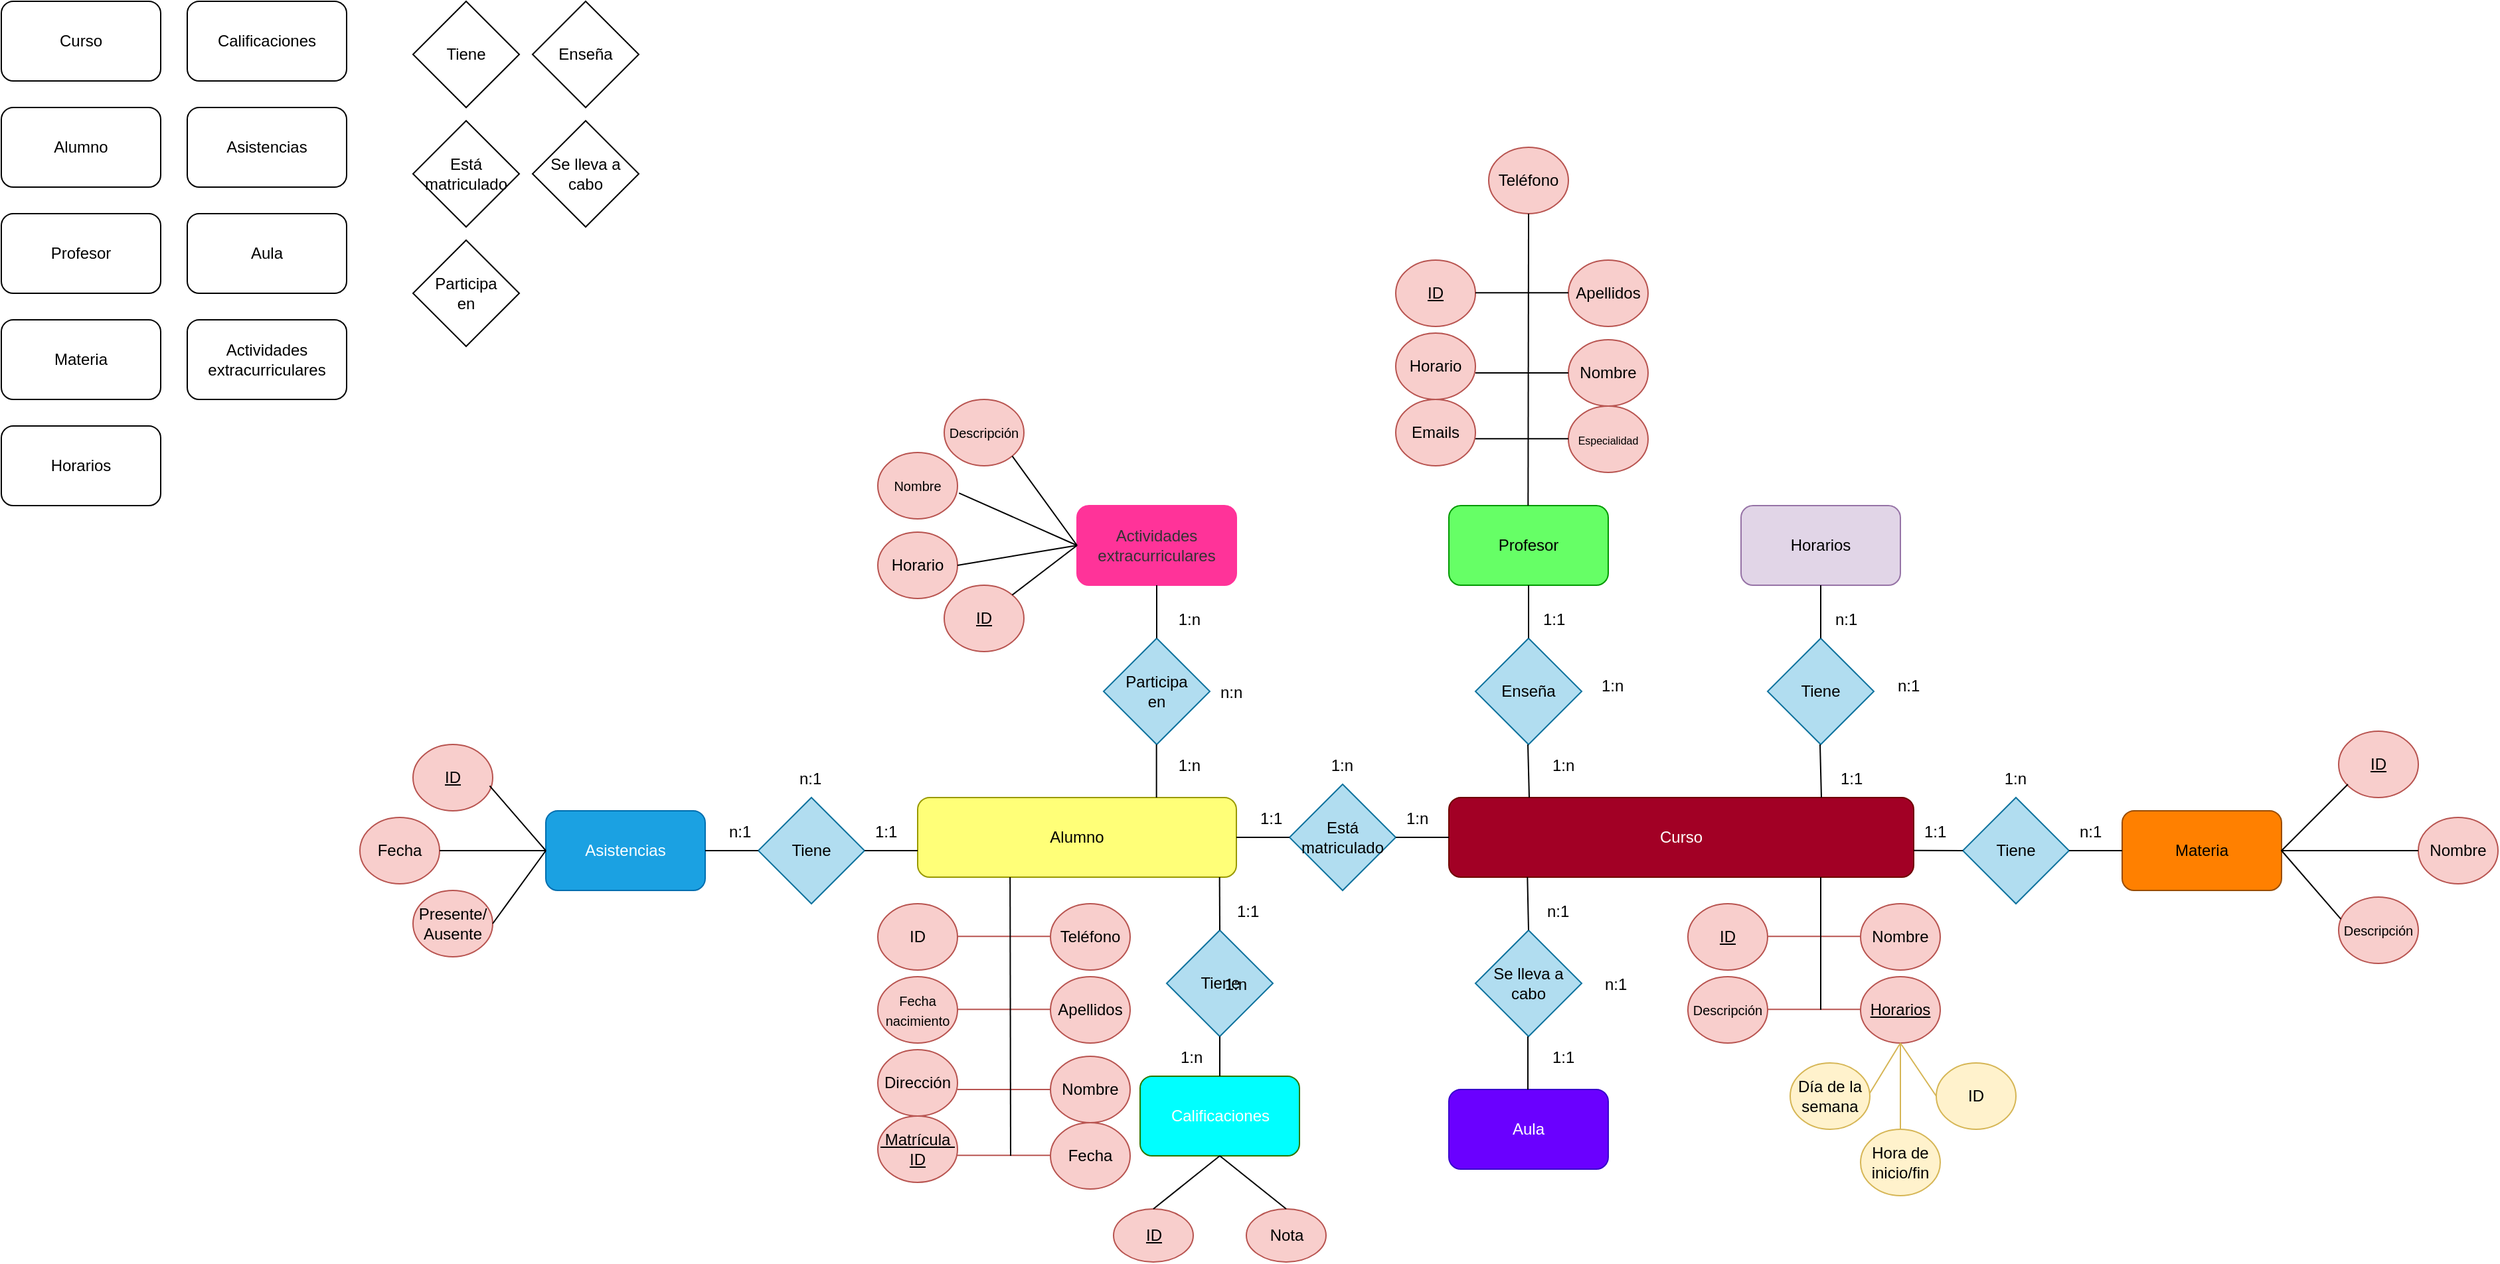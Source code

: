 <mxfile version="22.0.2" type="github">
  <diagram name="Página-1" id="_kHth-g6oyU-RWGS6nZT">
    <mxGraphModel dx="1592" dy="1590" grid="1" gridSize="10" guides="1" tooltips="1" connect="1" arrows="1" fold="1" page="1" pageScale="1" pageWidth="827" pageHeight="1169" math="0" shadow="0">
      <root>
        <mxCell id="0" />
        <mxCell id="1" parent="0" />
        <mxCell id="Kqf8Ho2SJKoaRGqRsECI-1" value="Curso" style="rounded=1;whiteSpace=wrap;html=1;" parent="1" vertex="1">
          <mxGeometry x="-770" y="-1120" width="120" height="60" as="geometry" />
        </mxCell>
        <mxCell id="Kqf8Ho2SJKoaRGqRsECI-2" value="Alumno" style="rounded=1;whiteSpace=wrap;html=1;" parent="1" vertex="1">
          <mxGeometry x="-770" y="-1040" width="120" height="60" as="geometry" />
        </mxCell>
        <mxCell id="Kqf8Ho2SJKoaRGqRsECI-3" value="Profesor" style="rounded=1;whiteSpace=wrap;html=1;" parent="1" vertex="1">
          <mxGeometry x="-770" y="-960" width="120" height="60" as="geometry" />
        </mxCell>
        <mxCell id="Kqf8Ho2SJKoaRGqRsECI-4" value="Materia" style="rounded=1;whiteSpace=wrap;html=1;" parent="1" vertex="1">
          <mxGeometry x="-770" y="-880" width="120" height="60" as="geometry" />
        </mxCell>
        <mxCell id="Kqf8Ho2SJKoaRGqRsECI-5" value="Aula" style="rounded=1;whiteSpace=wrap;html=1;" parent="1" vertex="1">
          <mxGeometry x="-630" y="-960" width="120" height="60" as="geometry" />
        </mxCell>
        <mxCell id="Kqf8Ho2SJKoaRGqRsECI-6" value="Actividades extracurriculares" style="rounded=1;whiteSpace=wrap;html=1;" parent="1" vertex="1">
          <mxGeometry x="-630" y="-880" width="120" height="60" as="geometry" />
        </mxCell>
        <mxCell id="Kqf8Ho2SJKoaRGqRsECI-8" value="Calificaciones" style="rounded=1;whiteSpace=wrap;html=1;" parent="1" vertex="1">
          <mxGeometry x="-630" y="-1120" width="120" height="60" as="geometry" />
        </mxCell>
        <mxCell id="Kqf8Ho2SJKoaRGqRsECI-9" value="Asistencias" style="rounded=1;whiteSpace=wrap;html=1;" parent="1" vertex="1">
          <mxGeometry x="-630" y="-1040" width="120" height="60" as="geometry" />
        </mxCell>
        <mxCell id="Kqf8Ho2SJKoaRGqRsECI-10" value="Tiene" style="rhombus;whiteSpace=wrap;html=1;" parent="1" vertex="1">
          <mxGeometry x="-460" y="-1120" width="80" height="80" as="geometry" />
        </mxCell>
        <mxCell id="Kqf8Ho2SJKoaRGqRsECI-11" value="Está&lt;br&gt;matriculado" style="rhombus;whiteSpace=wrap;html=1;" parent="1" vertex="1">
          <mxGeometry x="-460" y="-1030" width="80" height="80" as="geometry" />
        </mxCell>
        <mxCell id="Kqf8Ho2SJKoaRGqRsECI-12" value="Se lleva a cabo" style="rhombus;whiteSpace=wrap;html=1;" parent="1" vertex="1">
          <mxGeometry x="-370" y="-1030" width="80" height="80" as="geometry" />
        </mxCell>
        <mxCell id="Kqf8Ho2SJKoaRGqRsECI-13" value="Enseña" style="rhombus;whiteSpace=wrap;html=1;" parent="1" vertex="1">
          <mxGeometry x="-370" y="-1120" width="80" height="80" as="geometry" />
        </mxCell>
        <mxCell id="Kqf8Ho2SJKoaRGqRsECI-14" value="Curso" style="rounded=1;whiteSpace=wrap;html=1;fillColor=#a20025;strokeColor=#6F0000;fontColor=#ffffff;" parent="1" vertex="1">
          <mxGeometry x="320" y="-520" width="350" height="60" as="geometry" />
        </mxCell>
        <mxCell id="Kqf8Ho2SJKoaRGqRsECI-15" value="Profesor" style="rounded=1;whiteSpace=wrap;html=1;fillColor=#66FF66;strokeColor=#009900;" parent="1" vertex="1">
          <mxGeometry x="320" y="-740" width="120" height="60" as="geometry" />
        </mxCell>
        <mxCell id="Kqf8Ho2SJKoaRGqRsECI-16" value="Enseña" style="rhombus;whiteSpace=wrap;html=1;fillColor=#b1ddf0;strokeColor=#10739e;" parent="1" vertex="1">
          <mxGeometry x="340" y="-640" width="80" height="80" as="geometry" />
        </mxCell>
        <mxCell id="Kqf8Ho2SJKoaRGqRsECI-17" value="" style="endArrow=none;html=1;rounded=0;" parent="1" source="Kqf8Ho2SJKoaRGqRsECI-16" edge="1">
          <mxGeometry width="50" height="50" relative="1" as="geometry">
            <mxPoint x="330" y="-630" as="sourcePoint" />
            <mxPoint x="380" y="-680" as="targetPoint" />
          </mxGeometry>
        </mxCell>
        <mxCell id="Kqf8Ho2SJKoaRGqRsECI-19" value="&lt;font color=&quot;#000000&quot;&gt;Alumno&lt;/font&gt;" style="rounded=1;whiteSpace=wrap;html=1;fillColor=#FFFF78;strokeColor=#999900;fontColor=#ffffff;" parent="1" vertex="1">
          <mxGeometry x="-80" y="-520" width="240" height="60" as="geometry" />
        </mxCell>
        <mxCell id="Kqf8Ho2SJKoaRGqRsECI-20" value="Está&lt;br&gt;matriculado" style="rhombus;whiteSpace=wrap;html=1;fillColor=#b1ddf0;strokeColor=#10739e;" parent="1" vertex="1">
          <mxGeometry x="200" y="-530" width="80" height="80" as="geometry" />
        </mxCell>
        <mxCell id="Kqf8Ho2SJKoaRGqRsECI-21" value="" style="endArrow=none;html=1;rounded=0;" parent="1" source="Kqf8Ho2SJKoaRGqRsECI-19" target="Kqf8Ho2SJKoaRGqRsECI-20" edge="1">
          <mxGeometry width="50" height="50" relative="1" as="geometry">
            <mxPoint x="165" y="-490" as="sourcePoint" />
            <mxPoint x="215" y="-540" as="targetPoint" />
          </mxGeometry>
        </mxCell>
        <mxCell id="Kqf8Ho2SJKoaRGqRsECI-22" value="" style="endArrow=none;html=1;rounded=0;" parent="1" edge="1">
          <mxGeometry width="50" height="50" relative="1" as="geometry">
            <mxPoint x="280" y="-490" as="sourcePoint" />
            <mxPoint x="320" y="-490" as="targetPoint" />
          </mxGeometry>
        </mxCell>
        <mxCell id="Kqf8Ho2SJKoaRGqRsECI-23" value="Tiene" style="rhombus;whiteSpace=wrap;html=1;fillColor=#b1ddf0;strokeColor=#10739e;" parent="1" vertex="1">
          <mxGeometry x="707" y="-520" width="80" height="80" as="geometry" />
        </mxCell>
        <mxCell id="Kqf8Ho2SJKoaRGqRsECI-24" value="Materia" style="rounded=1;whiteSpace=wrap;html=1;fillColor=#FF8000;strokeColor=#994C00;" parent="1" vertex="1">
          <mxGeometry x="827" y="-510" width="120" height="60" as="geometry" />
        </mxCell>
        <mxCell id="Kqf8Ho2SJKoaRGqRsECI-25" value="" style="endArrow=none;html=1;rounded=0;exitX=0.449;exitY=0.996;exitDx=0;exitDy=0;exitPerimeter=0;" parent="1" target="Kqf8Ho2SJKoaRGqRsECI-23" edge="1" source="Kqf8Ho2SJKoaRGqRsECI-54">
          <mxGeometry width="50" height="50" relative="1" as="geometry">
            <mxPoint x="667" y="-480" as="sourcePoint" />
            <mxPoint x="717" y="-530" as="targetPoint" />
          </mxGeometry>
        </mxCell>
        <mxCell id="Kqf8Ho2SJKoaRGqRsECI-26" value="" style="endArrow=none;html=1;rounded=0;entryX=0;entryY=0.5;entryDx=0;entryDy=0;" parent="1" target="Kqf8Ho2SJKoaRGqRsECI-24" edge="1">
          <mxGeometry width="50" height="50" relative="1" as="geometry">
            <mxPoint x="787" y="-480" as="sourcePoint" />
            <mxPoint x="837" y="-530" as="targetPoint" />
          </mxGeometry>
        </mxCell>
        <mxCell id="Kqf8Ho2SJKoaRGqRsECI-27" value="Se lleva a cabo" style="rhombus;whiteSpace=wrap;html=1;fillColor=#b1ddf0;strokeColor=#10739e;" parent="1" vertex="1">
          <mxGeometry x="340" y="-420" width="80" height="80" as="geometry" />
        </mxCell>
        <mxCell id="Kqf8Ho2SJKoaRGqRsECI-28" value="Aula" style="rounded=1;whiteSpace=wrap;html=1;fillColor=#6a00ff;strokeColor=#3700CC;fontColor=#ffffff;" parent="1" vertex="1">
          <mxGeometry x="320" y="-300" width="120" height="60" as="geometry" />
        </mxCell>
        <mxCell id="Kqf8Ho2SJKoaRGqRsECI-29" value="" style="endArrow=none;html=1;rounded=0;entryX=0.169;entryY=0.998;entryDx=0;entryDy=0;entryPerimeter=0;" parent="1" target="Kqf8Ho2SJKoaRGqRsECI-14" edge="1">
          <mxGeometry width="50" height="50" relative="1" as="geometry">
            <mxPoint x="380" y="-420" as="sourcePoint" />
            <mxPoint x="430" y="-470" as="targetPoint" />
          </mxGeometry>
        </mxCell>
        <mxCell id="Kqf8Ho2SJKoaRGqRsECI-30" value="" style="endArrow=none;html=1;rounded=0;entryX=0.5;entryY=1;entryDx=0;entryDy=0;" parent="1" edge="1">
          <mxGeometry width="50" height="50" relative="1" as="geometry">
            <mxPoint x="379.5" y="-300" as="sourcePoint" />
            <mxPoint x="379.5" y="-340" as="targetPoint" />
          </mxGeometry>
        </mxCell>
        <mxCell id="Kqf8Ho2SJKoaRGqRsECI-31" value="&amp;nbsp;Participa&amp;nbsp;&lt;br&gt;en" style="rhombus;whiteSpace=wrap;html=1;" parent="1" vertex="1">
          <mxGeometry x="-460" y="-940" width="80" height="80" as="geometry" />
        </mxCell>
        <mxCell id="Kqf8Ho2SJKoaRGqRsECI-32" value="&amp;nbsp;Participa&amp;nbsp;&lt;br&gt;en" style="rhombus;whiteSpace=wrap;html=1;fillColor=#b1ddf0;strokeColor=#10739e;" parent="1" vertex="1">
          <mxGeometry x="60" y="-640" width="80" height="80" as="geometry" />
        </mxCell>
        <mxCell id="Kqf8Ho2SJKoaRGqRsECI-33" value="Tiene" style="rhombus;whiteSpace=wrap;html=1;fillColor=#b1ddf0;strokeColor=#10739e;" parent="1" vertex="1">
          <mxGeometry x="107.5" y="-420" width="80" height="80" as="geometry" />
        </mxCell>
        <mxCell id="Kqf8Ho2SJKoaRGqRsECI-34" value="Tiene" style="rhombus;whiteSpace=wrap;html=1;fillColor=#b1ddf0;strokeColor=#10739e;" parent="1" vertex="1">
          <mxGeometry x="-200" y="-520" width="80" height="80" as="geometry" />
        </mxCell>
        <mxCell id="Kqf8Ho2SJKoaRGqRsECI-35" value="Actividades extracurriculares" style="rounded=1;whiteSpace=wrap;html=1;fillColor=#FF3399;fontColor=#333333;strokeColor=#FF3399;" parent="1" vertex="1">
          <mxGeometry x="40" y="-740" width="120" height="60" as="geometry" />
        </mxCell>
        <mxCell id="Kqf8Ho2SJKoaRGqRsECI-36" value="Asistencias" style="rounded=1;whiteSpace=wrap;html=1;fillColor=#1ba1e2;strokeColor=#006EAF;fontColor=#ffffff;" parent="1" vertex="1">
          <mxGeometry x="-360" y="-510" width="120" height="60" as="geometry" />
        </mxCell>
        <mxCell id="Kqf8Ho2SJKoaRGqRsECI-37" value="Calificaciones" style="rounded=1;whiteSpace=wrap;html=1;fillColor=#00FFFF;strokeColor=#2D7600;fontColor=#ffffff;" parent="1" vertex="1">
          <mxGeometry x="87.5" y="-310" width="120" height="60" as="geometry" />
        </mxCell>
        <mxCell id="Kqf8Ho2SJKoaRGqRsECI-39" value="" style="endArrow=none;html=1;rounded=0;exitX=0.5;exitY=0;exitDx=0;exitDy=0;" parent="1" source="Kqf8Ho2SJKoaRGqRsECI-37" edge="1">
          <mxGeometry width="50" height="50" relative="1" as="geometry">
            <mxPoint x="97.5" y="-290" as="sourcePoint" />
            <mxPoint x="147.5" y="-340" as="targetPoint" />
          </mxGeometry>
        </mxCell>
        <mxCell id="Kqf8Ho2SJKoaRGqRsECI-40" value="" style="endArrow=none;html=1;rounded=0;exitX=0.5;exitY=0;exitDx=0;exitDy=0;" parent="1" source="Kqf8Ho2SJKoaRGqRsECI-33" edge="1">
          <mxGeometry width="50" height="50" relative="1" as="geometry">
            <mxPoint x="147.33" y="-430" as="sourcePoint" />
            <mxPoint x="147.33" y="-460" as="targetPoint" />
          </mxGeometry>
        </mxCell>
        <mxCell id="Kqf8Ho2SJKoaRGqRsECI-41" value="" style="endArrow=none;html=1;rounded=0;" parent="1" source="Kqf8Ho2SJKoaRGqRsECI-32" edge="1">
          <mxGeometry width="50" height="50" relative="1" as="geometry">
            <mxPoint x="50" y="-630" as="sourcePoint" />
            <mxPoint x="100" y="-680" as="targetPoint" />
          </mxGeometry>
        </mxCell>
        <mxCell id="Kqf8Ho2SJKoaRGqRsECI-42" value="" style="endArrow=none;html=1;rounded=0;" parent="1" edge="1">
          <mxGeometry width="50" height="50" relative="1" as="geometry">
            <mxPoint x="99.83" y="-520" as="sourcePoint" />
            <mxPoint x="99.83" y="-560" as="targetPoint" />
          </mxGeometry>
        </mxCell>
        <mxCell id="Kqf8Ho2SJKoaRGqRsECI-43" value="" style="endArrow=none;html=1;rounded=0;" parent="1" target="Kqf8Ho2SJKoaRGqRsECI-34" edge="1">
          <mxGeometry width="50" height="50" relative="1" as="geometry">
            <mxPoint x="-240" y="-480" as="sourcePoint" />
            <mxPoint x="-190" y="-530" as="targetPoint" />
          </mxGeometry>
        </mxCell>
        <mxCell id="Kqf8Ho2SJKoaRGqRsECI-44" value="" style="endArrow=none;html=1;rounded=0;" parent="1" edge="1">
          <mxGeometry width="50" height="50" relative="1" as="geometry">
            <mxPoint x="-120" y="-480" as="sourcePoint" />
            <mxPoint x="-80" y="-480" as="targetPoint" />
          </mxGeometry>
        </mxCell>
        <mxCell id="Kqf8Ho2SJKoaRGqRsECI-45" value="" style="shape=table;startSize=0;container=1;collapsible=1;childLayout=tableLayout;fixedRows=1;rowLines=0;fontStyle=0;align=center;resizeLast=1;strokeColor=none;fillColor=none;collapsible=0;whiteSpace=wrap;html=1;" parent="1" vertex="1">
          <mxGeometry x="140" y="-520" width="180" height="30" as="geometry" />
        </mxCell>
        <mxCell id="Kqf8Ho2SJKoaRGqRsECI-46" value="" style="shape=tableRow;horizontal=0;startSize=0;swimlaneHead=0;swimlaneBody=0;fillColor=none;collapsible=0;dropTarget=0;points=[[0,0.5],[1,0.5]];portConstraint=eastwest;top=0;left=0;right=0;bottom=0;" parent="Kqf8Ho2SJKoaRGqRsECI-45" vertex="1">
          <mxGeometry width="180" height="30" as="geometry" />
        </mxCell>
        <mxCell id="Kqf8Ho2SJKoaRGqRsECI-47" value="" style="shape=partialRectangle;connectable=0;fillColor=none;top=0;left=0;bottom=0;right=0;editable=1;overflow=hidden;" parent="Kqf8Ho2SJKoaRGqRsECI-46" vertex="1">
          <mxGeometry width="30" height="30" as="geometry">
            <mxRectangle width="30" height="30" as="alternateBounds" />
          </mxGeometry>
        </mxCell>
        <mxCell id="Kqf8Ho2SJKoaRGqRsECI-48" value="1:1" style="shape=partialRectangle;connectable=0;fillColor=none;top=0;left=0;bottom=0;right=0;align=left;spacingLeft=6;overflow=hidden;" parent="Kqf8Ho2SJKoaRGqRsECI-46" vertex="1">
          <mxGeometry x="30" width="150" height="30" as="geometry">
            <mxRectangle width="150" height="30" as="alternateBounds" />
          </mxGeometry>
        </mxCell>
        <mxCell id="Kqf8Ho2SJKoaRGqRsECI-49" value="" style="shape=tableRow;horizontal=0;startSize=0;swimlaneHead=0;swimlaneBody=0;fillColor=none;collapsible=0;dropTarget=0;points=[[0,0.5],[1,0.5]];portConstraint=eastwest;top=0;left=0;right=0;bottom=0;" parent="1" vertex="1">
          <mxGeometry x="150" y="-510" width="180" height="30" as="geometry" />
        </mxCell>
        <mxCell id="Kqf8Ho2SJKoaRGqRsECI-50" value="" style="shape=partialRectangle;connectable=0;fillColor=none;top=0;left=0;bottom=0;right=0;editable=1;overflow=hidden;" parent="Kqf8Ho2SJKoaRGqRsECI-49" vertex="1">
          <mxGeometry width="30" height="30" as="geometry">
            <mxRectangle width="30" height="30" as="alternateBounds" />
          </mxGeometry>
        </mxCell>
        <mxCell id="Kqf8Ho2SJKoaRGqRsECI-51" value="1:n" style="shape=partialRectangle;connectable=0;fillColor=none;top=0;left=0;bottom=0;right=0;align=left;spacingLeft=6;overflow=hidden;" parent="Kqf8Ho2SJKoaRGqRsECI-49" vertex="1">
          <mxGeometry x="130" y="-10" width="150" height="30" as="geometry">
            <mxRectangle width="150" height="30" as="alternateBounds" />
          </mxGeometry>
        </mxCell>
        <mxCell id="Kqf8Ho2SJKoaRGqRsECI-52" value=" 1:n" style="shape=partialRectangle;connectable=0;fillColor=none;top=0;left=0;bottom=0;right=0;align=left;spacingLeft=6;overflow=hidden;" parent="1" vertex="1">
          <mxGeometry x="220" y="-560" width="150" height="30" as="geometry">
            <mxRectangle width="150" height="30" as="alternateBounds" />
          </mxGeometry>
        </mxCell>
        <mxCell id="Kqf8Ho2SJKoaRGqRsECI-53" value="" style="shape=table;startSize=0;container=1;collapsible=1;childLayout=tableLayout;fixedRows=1;rowLines=0;fontStyle=0;align=center;resizeLast=1;strokeColor=none;fillColor=none;collapsible=0;whiteSpace=wrap;html=1;" parent="1" vertex="1">
          <mxGeometry x="640" y="-510" width="67" height="30" as="geometry" />
        </mxCell>
        <mxCell id="Kqf8Ho2SJKoaRGqRsECI-54" value="" style="shape=tableRow;horizontal=0;startSize=0;swimlaneHead=0;swimlaneBody=0;fillColor=none;collapsible=0;dropTarget=0;points=[[0,0.5],[1,0.5]];portConstraint=eastwest;top=0;left=0;right=0;bottom=0;" parent="Kqf8Ho2SJKoaRGqRsECI-53" vertex="1">
          <mxGeometry width="67" height="30" as="geometry" />
        </mxCell>
        <mxCell id="Kqf8Ho2SJKoaRGqRsECI-55" value="" style="shape=partialRectangle;connectable=0;fillColor=none;top=0;left=0;bottom=0;right=0;editable=1;overflow=hidden;" parent="Kqf8Ho2SJKoaRGqRsECI-54" vertex="1">
          <mxGeometry width="30" height="30" as="geometry">
            <mxRectangle width="30" height="30" as="alternateBounds" />
          </mxGeometry>
        </mxCell>
        <mxCell id="Kqf8Ho2SJKoaRGqRsECI-56" value="1:1" style="shape=partialRectangle;connectable=0;fillColor=none;top=0;left=0;bottom=0;right=0;align=left;spacingLeft=6;overflow=hidden;" parent="Kqf8Ho2SJKoaRGqRsECI-54" vertex="1">
          <mxGeometry x="30" width="37" height="30" as="geometry">
            <mxRectangle width="37" height="30" as="alternateBounds" />
          </mxGeometry>
        </mxCell>
        <mxCell id="Kqf8Ho2SJKoaRGqRsECI-57" value=" 1:n" style="shape=partialRectangle;connectable=0;fillColor=none;top=0;left=0;bottom=0;right=0;align=left;spacingLeft=6;overflow=hidden;" parent="1" vertex="1">
          <mxGeometry x="727" y="-550" width="150" height="30" as="geometry">
            <mxRectangle width="150" height="30" as="alternateBounds" />
          </mxGeometry>
        </mxCell>
        <mxCell id="Kqf8Ho2SJKoaRGqRsECI-58" value="" style="shape=table;startSize=0;container=1;collapsible=1;childLayout=tableLayout;fixedRows=1;rowLines=0;fontStyle=0;align=center;resizeLast=1;strokeColor=none;fillColor=none;collapsible=0;whiteSpace=wrap;html=1;" parent="1" vertex="1">
          <mxGeometry x="757" y="-510" width="57" height="30" as="geometry" />
        </mxCell>
        <mxCell id="Kqf8Ho2SJKoaRGqRsECI-59" value="" style="shape=tableRow;horizontal=0;startSize=0;swimlaneHead=0;swimlaneBody=0;fillColor=none;collapsible=0;dropTarget=0;points=[[0,0.5],[1,0.5]];portConstraint=eastwest;top=0;left=0;right=0;bottom=0;" parent="Kqf8Ho2SJKoaRGqRsECI-58" vertex="1">
          <mxGeometry width="57" height="30" as="geometry" />
        </mxCell>
        <mxCell id="Kqf8Ho2SJKoaRGqRsECI-60" value="" style="shape=partialRectangle;connectable=0;fillColor=none;top=0;left=0;bottom=0;right=0;editable=1;overflow=hidden;" parent="Kqf8Ho2SJKoaRGqRsECI-59" vertex="1">
          <mxGeometry width="30" height="30" as="geometry">
            <mxRectangle width="30" height="30" as="alternateBounds" />
          </mxGeometry>
        </mxCell>
        <mxCell id="Kqf8Ho2SJKoaRGqRsECI-61" value="n:1" style="shape=partialRectangle;connectable=0;fillColor=none;top=0;left=0;bottom=0;right=0;align=left;spacingLeft=6;overflow=hidden;" parent="Kqf8Ho2SJKoaRGqRsECI-59" vertex="1">
          <mxGeometry x="30" width="27" height="30" as="geometry">
            <mxRectangle width="27" height="30" as="alternateBounds" />
          </mxGeometry>
        </mxCell>
        <mxCell id="Kqf8Ho2SJKoaRGqRsECI-69" value="" style="shape=table;startSize=0;container=1;collapsible=1;childLayout=tableLayout;fixedRows=1;rowLines=0;fontStyle=0;align=center;resizeLast=1;strokeColor=none;fillColor=none;collapsible=0;whiteSpace=wrap;html=1;" parent="1" vertex="1">
          <mxGeometry x="356" y="-450" width="57" height="30" as="geometry" />
        </mxCell>
        <mxCell id="Kqf8Ho2SJKoaRGqRsECI-70" value="" style="shape=tableRow;horizontal=0;startSize=0;swimlaneHead=0;swimlaneBody=0;fillColor=none;collapsible=0;dropTarget=0;points=[[0,0.5],[1,0.5]];portConstraint=eastwest;top=0;left=0;right=0;bottom=0;" parent="Kqf8Ho2SJKoaRGqRsECI-69" vertex="1">
          <mxGeometry width="57" height="30" as="geometry" />
        </mxCell>
        <mxCell id="Kqf8Ho2SJKoaRGqRsECI-71" value="" style="shape=partialRectangle;connectable=0;fillColor=none;top=0;left=0;bottom=0;right=0;editable=1;overflow=hidden;" parent="Kqf8Ho2SJKoaRGqRsECI-70" vertex="1">
          <mxGeometry width="30" height="30" as="geometry">
            <mxRectangle width="30" height="30" as="alternateBounds" />
          </mxGeometry>
        </mxCell>
        <mxCell id="Kqf8Ho2SJKoaRGqRsECI-72" value="n:1" style="shape=partialRectangle;connectable=0;fillColor=none;top=0;left=0;bottom=0;right=0;align=left;spacingLeft=6;overflow=hidden;" parent="Kqf8Ho2SJKoaRGqRsECI-70" vertex="1">
          <mxGeometry x="30" width="27" height="30" as="geometry">
            <mxRectangle width="27" height="30" as="alternateBounds" />
          </mxGeometry>
        </mxCell>
        <mxCell id="Kqf8Ho2SJKoaRGqRsECI-73" value="" style="shape=table;startSize=0;container=1;collapsible=1;childLayout=tableLayout;fixedRows=1;rowLines=0;fontStyle=0;align=center;resizeLast=1;strokeColor=none;fillColor=none;collapsible=0;whiteSpace=wrap;html=1;" parent="1" vertex="1">
          <mxGeometry x="360" y="-340" width="67" height="30" as="geometry" />
        </mxCell>
        <mxCell id="Kqf8Ho2SJKoaRGqRsECI-74" value="" style="shape=tableRow;horizontal=0;startSize=0;swimlaneHead=0;swimlaneBody=0;fillColor=none;collapsible=0;dropTarget=0;points=[[0,0.5],[1,0.5]];portConstraint=eastwest;top=0;left=0;right=0;bottom=0;" parent="Kqf8Ho2SJKoaRGqRsECI-73" vertex="1">
          <mxGeometry width="67" height="30" as="geometry" />
        </mxCell>
        <mxCell id="Kqf8Ho2SJKoaRGqRsECI-75" value="" style="shape=partialRectangle;connectable=0;fillColor=none;top=0;left=0;bottom=0;right=0;editable=1;overflow=hidden;" parent="Kqf8Ho2SJKoaRGqRsECI-74" vertex="1">
          <mxGeometry width="30" height="30" as="geometry">
            <mxRectangle width="30" height="30" as="alternateBounds" />
          </mxGeometry>
        </mxCell>
        <mxCell id="Kqf8Ho2SJKoaRGqRsECI-76" value="1:1" style="shape=partialRectangle;connectable=0;fillColor=none;top=0;left=0;bottom=0;right=0;align=left;spacingLeft=6;overflow=hidden;" parent="Kqf8Ho2SJKoaRGqRsECI-74" vertex="1">
          <mxGeometry x="30" width="37" height="30" as="geometry">
            <mxRectangle width="37" height="30" as="alternateBounds" />
          </mxGeometry>
        </mxCell>
        <mxCell id="Kqf8Ho2SJKoaRGqRsECI-77" value="" style="shape=table;startSize=0;container=1;collapsible=1;childLayout=tableLayout;fixedRows=1;rowLines=0;fontStyle=0;align=center;resizeLast=1;strokeColor=none;fillColor=none;collapsible=0;whiteSpace=wrap;html=1;" parent="1" vertex="1">
          <mxGeometry x="399.5" y="-395" width="57" height="30" as="geometry" />
        </mxCell>
        <mxCell id="Kqf8Ho2SJKoaRGqRsECI-78" value="" style="shape=tableRow;horizontal=0;startSize=0;swimlaneHead=0;swimlaneBody=0;fillColor=none;collapsible=0;dropTarget=0;points=[[0,0.5],[1,0.5]];portConstraint=eastwest;top=0;left=0;right=0;bottom=0;" parent="Kqf8Ho2SJKoaRGqRsECI-77" vertex="1">
          <mxGeometry width="57" height="30" as="geometry" />
        </mxCell>
        <mxCell id="Kqf8Ho2SJKoaRGqRsECI-79" value="" style="shape=partialRectangle;connectable=0;fillColor=none;top=0;left=0;bottom=0;right=0;editable=1;overflow=hidden;" parent="Kqf8Ho2SJKoaRGqRsECI-78" vertex="1">
          <mxGeometry width="30" height="30" as="geometry">
            <mxRectangle width="30" height="30" as="alternateBounds" />
          </mxGeometry>
        </mxCell>
        <mxCell id="Kqf8Ho2SJKoaRGqRsECI-80" value="n:1" style="shape=partialRectangle;connectable=0;fillColor=none;top=0;left=0;bottom=0;right=0;align=left;spacingLeft=6;overflow=hidden;" parent="Kqf8Ho2SJKoaRGqRsECI-78" vertex="1">
          <mxGeometry x="30" width="27" height="30" as="geometry">
            <mxRectangle width="27" height="30" as="alternateBounds" />
          </mxGeometry>
        </mxCell>
        <mxCell id="Kqf8Ho2SJKoaRGqRsECI-81" value="" style="shape=table;startSize=0;container=1;collapsible=1;childLayout=tableLayout;fixedRows=1;rowLines=0;fontStyle=0;align=center;resizeLast=1;strokeColor=none;fillColor=none;collapsible=0;whiteSpace=wrap;html=1;" parent="1" vertex="1">
          <mxGeometry x="353" y="-670" width="67" height="30" as="geometry" />
        </mxCell>
        <mxCell id="Kqf8Ho2SJKoaRGqRsECI-82" value="" style="shape=tableRow;horizontal=0;startSize=0;swimlaneHead=0;swimlaneBody=0;fillColor=none;collapsible=0;dropTarget=0;points=[[0,0.5],[1,0.5]];portConstraint=eastwest;top=0;left=0;right=0;bottom=0;" parent="Kqf8Ho2SJKoaRGqRsECI-81" vertex="1">
          <mxGeometry width="67" height="30" as="geometry" />
        </mxCell>
        <mxCell id="Kqf8Ho2SJKoaRGqRsECI-83" value="" style="shape=partialRectangle;connectable=0;fillColor=none;top=0;left=0;bottom=0;right=0;editable=1;overflow=hidden;" parent="Kqf8Ho2SJKoaRGqRsECI-82" vertex="1">
          <mxGeometry width="30" height="30" as="geometry">
            <mxRectangle width="30" height="30" as="alternateBounds" />
          </mxGeometry>
        </mxCell>
        <mxCell id="Kqf8Ho2SJKoaRGqRsECI-84" value="1:1" style="shape=partialRectangle;connectable=0;fillColor=none;top=0;left=0;bottom=0;right=0;align=left;spacingLeft=6;overflow=hidden;" parent="Kqf8Ho2SJKoaRGqRsECI-82" vertex="1">
          <mxGeometry x="30" width="37" height="30" as="geometry">
            <mxRectangle width="37" height="30" as="alternateBounds" />
          </mxGeometry>
        </mxCell>
        <mxCell id="Kqf8Ho2SJKoaRGqRsECI-85" value="1:n" style="shape=partialRectangle;connectable=0;fillColor=none;top=0;left=0;bottom=0;right=0;align=left;spacingLeft=6;overflow=hidden;" parent="1" vertex="1">
          <mxGeometry x="390" y="-560" width="150" height="30" as="geometry">
            <mxRectangle width="150" height="30" as="alternateBounds" />
          </mxGeometry>
        </mxCell>
        <mxCell id="Kqf8Ho2SJKoaRGqRsECI-86" value="1:n" style="shape=partialRectangle;connectable=0;fillColor=none;top=0;left=0;bottom=0;right=0;align=left;spacingLeft=6;overflow=hidden;" parent="1" vertex="1">
          <mxGeometry x="427" y="-620" width="150" height="30" as="geometry">
            <mxRectangle width="150" height="30" as="alternateBounds" />
          </mxGeometry>
        </mxCell>
        <mxCell id="Kqf8Ho2SJKoaRGqRsECI-87" value="1:n" style="shape=partialRectangle;connectable=0;fillColor=none;top=0;left=0;bottom=0;right=0;align=left;spacingLeft=6;overflow=hidden;" parent="1" vertex="1">
          <mxGeometry x="110" y="-340" width="150" height="30" as="geometry">
            <mxRectangle width="150" height="30" as="alternateBounds" />
          </mxGeometry>
        </mxCell>
        <mxCell id="Kqf8Ho2SJKoaRGqRsECI-88" value="" style="shape=table;startSize=0;container=1;collapsible=1;childLayout=tableLayout;fixedRows=1;rowLines=0;fontStyle=0;align=center;resizeLast=1;strokeColor=none;fillColor=none;collapsible=0;whiteSpace=wrap;html=1;" parent="1" vertex="1">
          <mxGeometry x="122.5" y="-450" width="180" height="30" as="geometry" />
        </mxCell>
        <mxCell id="Kqf8Ho2SJKoaRGqRsECI-89" value="" style="shape=tableRow;horizontal=0;startSize=0;swimlaneHead=0;swimlaneBody=0;fillColor=none;collapsible=0;dropTarget=0;points=[[0,0.5],[1,0.5]];portConstraint=eastwest;top=0;left=0;right=0;bottom=0;" parent="Kqf8Ho2SJKoaRGqRsECI-88" vertex="1">
          <mxGeometry width="180" height="30" as="geometry" />
        </mxCell>
        <mxCell id="Kqf8Ho2SJKoaRGqRsECI-90" value="" style="shape=partialRectangle;connectable=0;fillColor=none;top=0;left=0;bottom=0;right=0;editable=1;overflow=hidden;" parent="Kqf8Ho2SJKoaRGqRsECI-89" vertex="1">
          <mxGeometry width="30" height="30" as="geometry">
            <mxRectangle width="30" height="30" as="alternateBounds" />
          </mxGeometry>
        </mxCell>
        <mxCell id="Kqf8Ho2SJKoaRGqRsECI-91" value="1:1" style="shape=partialRectangle;connectable=0;fillColor=none;top=0;left=0;bottom=0;right=0;align=left;spacingLeft=6;overflow=hidden;" parent="Kqf8Ho2SJKoaRGqRsECI-89" vertex="1">
          <mxGeometry x="30" width="150" height="30" as="geometry">
            <mxRectangle width="150" height="30" as="alternateBounds" />
          </mxGeometry>
        </mxCell>
        <mxCell id="Kqf8Ho2SJKoaRGqRsECI-92" value=" 1:n" style="shape=partialRectangle;connectable=0;fillColor=none;top=0;left=0;bottom=0;right=0;align=left;spacingLeft=6;overflow=hidden;" parent="1" vertex="1">
          <mxGeometry x="140" y="-395" width="150" height="30" as="geometry">
            <mxRectangle width="150" height="30" as="alternateBounds" />
          </mxGeometry>
        </mxCell>
        <mxCell id="Kqf8Ho2SJKoaRGqRsECI-93" value="&lt;u&gt;ID&lt;/u&gt;" style="ellipse;whiteSpace=wrap;html=1;fillColor=#f8cecc;strokeColor=#b85450;" parent="1" vertex="1">
          <mxGeometry x="67.5" y="-210" width="60" height="40" as="geometry" />
        </mxCell>
        <mxCell id="Kqf8Ho2SJKoaRGqRsECI-94" value="Nota" style="ellipse;whiteSpace=wrap;html=1;fillColor=#f8cecc;strokeColor=#b85450;" parent="1" vertex="1">
          <mxGeometry x="167.5" y="-210" width="60" height="40" as="geometry" />
        </mxCell>
        <mxCell id="Kqf8Ho2SJKoaRGqRsECI-95" value="" style="endArrow=none;html=1;rounded=0;entryX=0.5;entryY=1;entryDx=0;entryDy=0;" parent="1" target="Kqf8Ho2SJKoaRGqRsECI-37" edge="1">
          <mxGeometry width="50" height="50" relative="1" as="geometry">
            <mxPoint x="97.5" y="-210" as="sourcePoint" />
            <mxPoint x="147.5" y="-260" as="targetPoint" />
          </mxGeometry>
        </mxCell>
        <mxCell id="Kqf8Ho2SJKoaRGqRsECI-96" value="" style="endArrow=none;html=1;rounded=0;entryX=0.5;entryY=1;entryDx=0;entryDy=0;" parent="1" target="Kqf8Ho2SJKoaRGqRsECI-37" edge="1">
          <mxGeometry width="50" height="50" relative="1" as="geometry">
            <mxPoint x="197.5" y="-210" as="sourcePoint" />
            <mxPoint x="247.5" y="-260" as="targetPoint" />
          </mxGeometry>
        </mxCell>
        <mxCell id="Kqf8Ho2SJKoaRGqRsECI-97" value="&lt;u&gt;ID&lt;/u&gt;" style="ellipse;whiteSpace=wrap;html=1;fillColor=#f8cecc;strokeColor=#b85450;" parent="1" vertex="1">
          <mxGeometry x="-460" y="-560" width="60" height="50" as="geometry" />
        </mxCell>
        <mxCell id="Kqf8Ho2SJKoaRGqRsECI-98" value="Fecha" style="ellipse;whiteSpace=wrap;html=1;fillColor=#f8cecc;strokeColor=#b85450;" parent="1" vertex="1">
          <mxGeometry x="-500" y="-505" width="60" height="50" as="geometry" />
        </mxCell>
        <mxCell id="Kqf8Ho2SJKoaRGqRsECI-99" value="Presente/&lt;br&gt;Ausente" style="ellipse;whiteSpace=wrap;html=1;fillColor=#f8cecc;strokeColor=#b85450;" parent="1" vertex="1">
          <mxGeometry x="-460" y="-450" width="60" height="50" as="geometry" />
        </mxCell>
        <mxCell id="Kqf8Ho2SJKoaRGqRsECI-100" value="" style="endArrow=none;html=1;rounded=0;exitX=1;exitY=0.5;exitDx=0;exitDy=0;" parent="1" source="Kqf8Ho2SJKoaRGqRsECI-99" edge="1">
          <mxGeometry width="50" height="50" relative="1" as="geometry">
            <mxPoint x="-410" y="-430" as="sourcePoint" />
            <mxPoint x="-360" y="-480" as="targetPoint" />
          </mxGeometry>
        </mxCell>
        <mxCell id="Kqf8Ho2SJKoaRGqRsECI-101" value="" style="endArrow=none;html=1;rounded=0;exitX=1;exitY=0.5;exitDx=0;exitDy=0;" parent="1" source="Kqf8Ho2SJKoaRGqRsECI-98" edge="1">
          <mxGeometry width="50" height="50" relative="1" as="geometry">
            <mxPoint x="-410" y="-430" as="sourcePoint" />
            <mxPoint x="-360" y="-480" as="targetPoint" />
          </mxGeometry>
        </mxCell>
        <mxCell id="Kqf8Ho2SJKoaRGqRsECI-102" value="" style="endArrow=none;html=1;rounded=0;exitX=0.962;exitY=0.623;exitDx=0;exitDy=0;exitPerimeter=0;" parent="1" source="Kqf8Ho2SJKoaRGqRsECI-97" edge="1">
          <mxGeometry width="50" height="50" relative="1" as="geometry">
            <mxPoint x="-410" y="-430" as="sourcePoint" />
            <mxPoint x="-360" y="-480" as="targetPoint" />
          </mxGeometry>
        </mxCell>
        <mxCell id="Kqf8Ho2SJKoaRGqRsECI-103" value="" style="shape=table;startSize=0;container=1;collapsible=1;childLayout=tableLayout;fixedRows=1;rowLines=0;fontStyle=0;align=center;resizeLast=1;strokeColor=none;fillColor=none;collapsible=0;whiteSpace=wrap;html=1;" parent="1" vertex="1">
          <mxGeometry x="-150" y="-510" width="180" height="30" as="geometry" />
        </mxCell>
        <mxCell id="Kqf8Ho2SJKoaRGqRsECI-104" value="" style="shape=tableRow;horizontal=0;startSize=0;swimlaneHead=0;swimlaneBody=0;fillColor=none;collapsible=0;dropTarget=0;points=[[0,0.5],[1,0.5]];portConstraint=eastwest;top=0;left=0;right=0;bottom=0;" parent="Kqf8Ho2SJKoaRGqRsECI-103" vertex="1">
          <mxGeometry width="180" height="30" as="geometry" />
        </mxCell>
        <mxCell id="Kqf8Ho2SJKoaRGqRsECI-105" value="" style="shape=partialRectangle;connectable=0;fillColor=none;top=0;left=0;bottom=0;right=0;editable=1;overflow=hidden;" parent="Kqf8Ho2SJKoaRGqRsECI-104" vertex="1">
          <mxGeometry width="30" height="30" as="geometry">
            <mxRectangle width="30" height="30" as="alternateBounds" />
          </mxGeometry>
        </mxCell>
        <mxCell id="Kqf8Ho2SJKoaRGqRsECI-106" value="1:1" style="shape=partialRectangle;connectable=0;fillColor=none;top=0;left=0;bottom=0;right=0;align=left;spacingLeft=6;overflow=hidden;" parent="Kqf8Ho2SJKoaRGqRsECI-104" vertex="1">
          <mxGeometry x="30" width="150" height="30" as="geometry">
            <mxRectangle width="150" height="30" as="alternateBounds" />
          </mxGeometry>
        </mxCell>
        <mxCell id="Kqf8Ho2SJKoaRGqRsECI-107" value="" style="shape=table;startSize=0;container=1;collapsible=1;childLayout=tableLayout;fixedRows=1;rowLines=0;fontStyle=0;align=center;resizeLast=1;strokeColor=none;fillColor=none;collapsible=0;whiteSpace=wrap;html=1;" parent="1" vertex="1">
          <mxGeometry x="-260" y="-510" width="57" height="30" as="geometry" />
        </mxCell>
        <mxCell id="Kqf8Ho2SJKoaRGqRsECI-108" value="" style="shape=tableRow;horizontal=0;startSize=0;swimlaneHead=0;swimlaneBody=0;fillColor=none;collapsible=0;dropTarget=0;points=[[0,0.5],[1,0.5]];portConstraint=eastwest;top=0;left=0;right=0;bottom=0;" parent="Kqf8Ho2SJKoaRGqRsECI-107" vertex="1">
          <mxGeometry width="57" height="30" as="geometry" />
        </mxCell>
        <mxCell id="Kqf8Ho2SJKoaRGqRsECI-109" value="" style="shape=partialRectangle;connectable=0;fillColor=none;top=0;left=0;bottom=0;right=0;editable=1;overflow=hidden;" parent="Kqf8Ho2SJKoaRGqRsECI-108" vertex="1">
          <mxGeometry width="30" height="30" as="geometry">
            <mxRectangle width="30" height="30" as="alternateBounds" />
          </mxGeometry>
        </mxCell>
        <mxCell id="Kqf8Ho2SJKoaRGqRsECI-110" value="n:1" style="shape=partialRectangle;connectable=0;fillColor=none;top=0;left=0;bottom=0;right=0;align=left;spacingLeft=6;overflow=hidden;" parent="Kqf8Ho2SJKoaRGqRsECI-108" vertex="1">
          <mxGeometry x="30" width="27" height="30" as="geometry">
            <mxRectangle width="27" height="30" as="alternateBounds" />
          </mxGeometry>
        </mxCell>
        <mxCell id="Kqf8Ho2SJKoaRGqRsECI-111" value="" style="shape=table;startSize=0;container=1;collapsible=1;childLayout=tableLayout;fixedRows=1;rowLines=0;fontStyle=0;align=center;resizeLast=1;strokeColor=none;fillColor=none;collapsible=0;whiteSpace=wrap;html=1;" parent="1" vertex="1">
          <mxGeometry x="-207" y="-550" width="57" height="30" as="geometry" />
        </mxCell>
        <mxCell id="Kqf8Ho2SJKoaRGqRsECI-112" value="" style="shape=tableRow;horizontal=0;startSize=0;swimlaneHead=0;swimlaneBody=0;fillColor=none;collapsible=0;dropTarget=0;points=[[0,0.5],[1,0.5]];portConstraint=eastwest;top=0;left=0;right=0;bottom=0;" parent="Kqf8Ho2SJKoaRGqRsECI-111" vertex="1">
          <mxGeometry width="57" height="30" as="geometry" />
        </mxCell>
        <mxCell id="Kqf8Ho2SJKoaRGqRsECI-113" value="" style="shape=partialRectangle;connectable=0;fillColor=none;top=0;left=0;bottom=0;right=0;editable=1;overflow=hidden;" parent="Kqf8Ho2SJKoaRGqRsECI-112" vertex="1">
          <mxGeometry width="30" height="30" as="geometry">
            <mxRectangle width="30" height="30" as="alternateBounds" />
          </mxGeometry>
        </mxCell>
        <mxCell id="Kqf8Ho2SJKoaRGqRsECI-114" value="n:1" style="shape=partialRectangle;connectable=0;fillColor=none;top=0;left=0;bottom=0;right=0;align=left;spacingLeft=6;overflow=hidden;" parent="Kqf8Ho2SJKoaRGqRsECI-112" vertex="1">
          <mxGeometry x="30" width="27" height="30" as="geometry">
            <mxRectangle width="27" height="30" as="alternateBounds" />
          </mxGeometry>
        </mxCell>
        <mxCell id="Kqf8Ho2SJKoaRGqRsECI-115" value=" 1:n" style="shape=partialRectangle;connectable=0;fillColor=none;top=0;left=0;bottom=0;right=0;align=left;spacingLeft=6;overflow=hidden;" parent="1" vertex="1">
          <mxGeometry x="105" y="-560" width="150" height="30" as="geometry">
            <mxRectangle width="150" height="30" as="alternateBounds" />
          </mxGeometry>
        </mxCell>
        <mxCell id="Kqf8Ho2SJKoaRGqRsECI-116" value=" 1:n" style="shape=partialRectangle;connectable=0;fillColor=none;top=0;left=0;bottom=0;right=0;align=left;spacingLeft=6;overflow=hidden;" parent="1" vertex="1">
          <mxGeometry x="105" y="-670" width="150" height="30" as="geometry">
            <mxRectangle width="150" height="30" as="alternateBounds" />
          </mxGeometry>
        </mxCell>
        <mxCell id="Kqf8Ho2SJKoaRGqRsECI-117" value="n:n" style="shape=partialRectangle;connectable=0;fillColor=none;top=0;left=0;bottom=0;right=0;align=left;spacingLeft=6;overflow=hidden;" parent="1" vertex="1">
          <mxGeometry x="140" y="-615" width="150" height="30" as="geometry">
            <mxRectangle width="150" height="30" as="alternateBounds" />
          </mxGeometry>
        </mxCell>
        <mxCell id="Kqf8Ho2SJKoaRGqRsECI-118" value="&lt;u&gt;ID&lt;/u&gt;" style="ellipse;whiteSpace=wrap;html=1;fillColor=#f8cecc;strokeColor=#b85450;" parent="1" vertex="1">
          <mxGeometry x="-60" y="-680" width="60" height="50" as="geometry" />
        </mxCell>
        <mxCell id="Kqf8Ho2SJKoaRGqRsECI-119" value="Horario" style="ellipse;whiteSpace=wrap;html=1;fillColor=#f8cecc;strokeColor=#b85450;" parent="1" vertex="1">
          <mxGeometry x="-110" y="-720" width="60" height="50" as="geometry" />
        </mxCell>
        <mxCell id="Kqf8Ho2SJKoaRGqRsECI-120" value="&lt;font style=&quot;font-size: 10px;&quot;&gt;Descripción&lt;/font&gt;" style="ellipse;whiteSpace=wrap;html=1;fillColor=#f8cecc;strokeColor=#b85450;" parent="1" vertex="1">
          <mxGeometry x="-60" y="-820" width="60" height="50" as="geometry" />
        </mxCell>
        <mxCell id="Kqf8Ho2SJKoaRGqRsECI-121" value="&lt;font style=&quot;font-size: 10px;&quot;&gt;Nombre&lt;/font&gt;" style="ellipse;whiteSpace=wrap;html=1;fillColor=#f8cecc;strokeColor=#b85450;" parent="1" vertex="1">
          <mxGeometry x="-110" y="-780" width="60" height="50" as="geometry" />
        </mxCell>
        <mxCell id="Kqf8Ho2SJKoaRGqRsECI-122" value="" style="endArrow=none;html=1;rounded=0;exitX=1;exitY=0;exitDx=0;exitDy=0;" parent="1" source="Kqf8Ho2SJKoaRGqRsECI-118" edge="1">
          <mxGeometry width="50" height="50" relative="1" as="geometry">
            <mxPoint x="-10" y="-660" as="sourcePoint" />
            <mxPoint x="40" y="-710" as="targetPoint" />
          </mxGeometry>
        </mxCell>
        <mxCell id="Kqf8Ho2SJKoaRGqRsECI-123" value="" style="endArrow=none;html=1;rounded=0;exitX=1;exitY=1;exitDx=0;exitDy=0;" parent="1" source="Kqf8Ho2SJKoaRGqRsECI-120" edge="1">
          <mxGeometry width="50" height="50" relative="1" as="geometry">
            <mxPoint x="-10" y="-660" as="sourcePoint" />
            <mxPoint x="40" y="-710" as="targetPoint" />
          </mxGeometry>
        </mxCell>
        <mxCell id="Kqf8Ho2SJKoaRGqRsECI-124" value="" style="endArrow=none;html=1;rounded=0;exitX=1.019;exitY=0.611;exitDx=0;exitDy=0;exitPerimeter=0;" parent="1" source="Kqf8Ho2SJKoaRGqRsECI-121" edge="1">
          <mxGeometry width="50" height="50" relative="1" as="geometry">
            <mxPoint x="-10" y="-660" as="sourcePoint" />
            <mxPoint x="40" y="-710" as="targetPoint" />
          </mxGeometry>
        </mxCell>
        <mxCell id="Kqf8Ho2SJKoaRGqRsECI-125" value="" style="endArrow=none;html=1;rounded=0;exitX=1;exitY=0.5;exitDx=0;exitDy=0;" parent="1" source="Kqf8Ho2SJKoaRGqRsECI-119" edge="1">
          <mxGeometry width="50" height="50" relative="1" as="geometry">
            <mxPoint x="-10" y="-660" as="sourcePoint" />
            <mxPoint x="40" y="-710" as="targetPoint" />
          </mxGeometry>
        </mxCell>
        <mxCell id="k-ZpjhKrBafCv1D9ekmb-1" value="ID" style="ellipse;whiteSpace=wrap;html=1;fillColor=#f8cecc;strokeColor=#b85450;" vertex="1" parent="1">
          <mxGeometry x="-110" y="-440" width="60" height="50" as="geometry" />
        </mxCell>
        <mxCell id="k-ZpjhKrBafCv1D9ekmb-2" value="Nombre" style="ellipse;whiteSpace=wrap;html=1;fillColor=#f8cecc;strokeColor=#b85450;" vertex="1" parent="1">
          <mxGeometry x="20" y="-325" width="60" height="50" as="geometry" />
        </mxCell>
        <mxCell id="k-ZpjhKrBafCv1D9ekmb-3" value="Apellidos" style="ellipse;whiteSpace=wrap;html=1;fillColor=#f8cecc;strokeColor=#b85450;" vertex="1" parent="1">
          <mxGeometry x="20" y="-385" width="60" height="50" as="geometry" />
        </mxCell>
        <mxCell id="k-ZpjhKrBafCv1D9ekmb-4" value="&lt;font style=&quot;font-size: 10px;&quot;&gt;Fecha&lt;br&gt;nacimiento&lt;/font&gt;" style="ellipse;whiteSpace=wrap;html=1;fillColor=#f8cecc;strokeColor=#b85450;" vertex="1" parent="1">
          <mxGeometry x="-110" y="-385" width="60" height="50" as="geometry" />
        </mxCell>
        <mxCell id="k-ZpjhKrBafCv1D9ekmb-5" value="Dirección" style="ellipse;whiteSpace=wrap;html=1;fillColor=#f8cecc;strokeColor=#b85450;" vertex="1" parent="1">
          <mxGeometry x="-110" y="-330" width="60" height="50" as="geometry" />
        </mxCell>
        <mxCell id="k-ZpjhKrBafCv1D9ekmb-6" value="Teléfono" style="ellipse;whiteSpace=wrap;html=1;fillColor=#f8cecc;strokeColor=#b85450;" vertex="1" parent="1">
          <mxGeometry x="20" y="-440" width="60" height="50" as="geometry" />
        </mxCell>
        <mxCell id="k-ZpjhKrBafCv1D9ekmb-26" value="&lt;u&gt;&amp;nbsp;Matrícula&amp;nbsp;&lt;br&gt;ID&lt;/u&gt;" style="ellipse;whiteSpace=wrap;html=1;fillColor=#f8cecc;strokeColor=#b85450;" vertex="1" parent="1">
          <mxGeometry x="-110" y="-280" width="60" height="50" as="geometry" />
        </mxCell>
        <mxCell id="k-ZpjhKrBafCv1D9ekmb-27" value="Fecha" style="ellipse;whiteSpace=wrap;html=1;fillColor=#f8cecc;strokeColor=#b85450;" vertex="1" parent="1">
          <mxGeometry x="20" y="-275" width="60" height="50" as="geometry" />
        </mxCell>
        <mxCell id="k-ZpjhKrBafCv1D9ekmb-28" value="" style="endArrow=none;html=1;rounded=0;entryX=0;entryY=0.5;entryDx=0;entryDy=0;fillColor=#f8cecc;strokeColor=#b85450;" edge="1" parent="1">
          <mxGeometry width="50" height="50" relative="1" as="geometry">
            <mxPoint x="-50" y="-250.34" as="sourcePoint" />
            <mxPoint x="20.0" y="-250.34" as="targetPoint" />
          </mxGeometry>
        </mxCell>
        <mxCell id="k-ZpjhKrBafCv1D9ekmb-29" value="" style="endArrow=none;html=1;rounded=0;entryX=0;entryY=0.5;entryDx=0;entryDy=0;fillColor=#f8cecc;strokeColor=#b85450;" edge="1" parent="1">
          <mxGeometry width="50" height="50" relative="1" as="geometry">
            <mxPoint x="-50" y="-300" as="sourcePoint" />
            <mxPoint x="20" y="-300" as="targetPoint" />
          </mxGeometry>
        </mxCell>
        <mxCell id="k-ZpjhKrBafCv1D9ekmb-30" value="" style="endArrow=none;html=1;rounded=0;entryX=0;entryY=0.5;entryDx=0;entryDy=0;fillColor=#f8cecc;strokeColor=#b85450;" edge="1" parent="1">
          <mxGeometry width="50" height="50" relative="1" as="geometry">
            <mxPoint x="-50" y="-360.34" as="sourcePoint" />
            <mxPoint x="20" y="-360.34" as="targetPoint" />
          </mxGeometry>
        </mxCell>
        <mxCell id="k-ZpjhKrBafCv1D9ekmb-31" value="" style="endArrow=none;html=1;rounded=0;entryX=0;entryY=0.5;entryDx=0;entryDy=0;fillColor=#f8cecc;strokeColor=#b85450;" edge="1" parent="1">
          <mxGeometry width="50" height="50" relative="1" as="geometry">
            <mxPoint x="-50" y="-415.34" as="sourcePoint" />
            <mxPoint x="20" y="-415.34" as="targetPoint" />
          </mxGeometry>
        </mxCell>
        <mxCell id="k-ZpjhKrBafCv1D9ekmb-32" value="" style="endArrow=none;html=1;rounded=0;entryX=0.29;entryY=1;entryDx=0;entryDy=0;entryPerimeter=0;" edge="1" parent="1" target="Kqf8Ho2SJKoaRGqRsECI-19">
          <mxGeometry width="50" height="50" relative="1" as="geometry">
            <mxPoint x="-10" y="-250" as="sourcePoint" />
            <mxPoint x="-10" y="-420" as="targetPoint" />
          </mxGeometry>
        </mxCell>
        <mxCell id="k-ZpjhKrBafCv1D9ekmb-37" value="" style="endArrow=none;html=1;rounded=0;entryX=0.169;entryY=0.998;entryDx=0;entryDy=0;entryPerimeter=0;" edge="1" parent="1">
          <mxGeometry width="50" height="50" relative="1" as="geometry">
            <mxPoint x="380.5" y="-520" as="sourcePoint" />
            <mxPoint x="379.5" y="-560" as="targetPoint" />
          </mxGeometry>
        </mxCell>
        <mxCell id="k-ZpjhKrBafCv1D9ekmb-38" value="&lt;u&gt;ID&lt;/u&gt;" style="ellipse;whiteSpace=wrap;html=1;fillColor=#f8cecc;strokeColor=#b85450;" vertex="1" parent="1">
          <mxGeometry x="500" y="-440" width="60" height="50" as="geometry" />
        </mxCell>
        <mxCell id="k-ZpjhKrBafCv1D9ekmb-39" value="ID" style="ellipse;whiteSpace=wrap;html=1;fillColor=#fff2cc;strokeColor=#d6b656;" vertex="1" parent="1">
          <mxGeometry x="687" y="-320" width="60" height="50" as="geometry" />
        </mxCell>
        <mxCell id="k-ZpjhKrBafCv1D9ekmb-40" value="&lt;u&gt;Horarios&lt;/u&gt;" style="ellipse;whiteSpace=wrap;html=1;fillColor=#f8cecc;strokeColor=#b85450;" vertex="1" parent="1">
          <mxGeometry x="630" y="-385" width="60" height="50" as="geometry" />
        </mxCell>
        <mxCell id="k-ZpjhKrBafCv1D9ekmb-41" value="&lt;span style=&quot;font-size: 10px;&quot;&gt;Descripción&lt;/span&gt;" style="ellipse;whiteSpace=wrap;html=1;fillColor=#f8cecc;strokeColor=#b85450;" vertex="1" parent="1">
          <mxGeometry x="500" y="-385" width="60" height="50" as="geometry" />
        </mxCell>
        <mxCell id="k-ZpjhKrBafCv1D9ekmb-42" value="Día de la&lt;br&gt;semana" style="ellipse;whiteSpace=wrap;html=1;fillColor=#fff2cc;strokeColor=#d6b656;" vertex="1" parent="1">
          <mxGeometry x="577" y="-320" width="60" height="50" as="geometry" />
        </mxCell>
        <mxCell id="k-ZpjhKrBafCv1D9ekmb-43" value="Nombre" style="ellipse;whiteSpace=wrap;html=1;fillColor=#f8cecc;strokeColor=#b85450;" vertex="1" parent="1">
          <mxGeometry x="630" y="-440" width="60" height="50" as="geometry" />
        </mxCell>
        <mxCell id="k-ZpjhKrBafCv1D9ekmb-44" value="Hora de inicio/fin" style="ellipse;whiteSpace=wrap;html=1;fillColor=#fff2cc;strokeColor=#d6b656;" vertex="1" parent="1">
          <mxGeometry x="630" y="-270" width="60" height="50" as="geometry" />
        </mxCell>
        <mxCell id="k-ZpjhKrBafCv1D9ekmb-48" value="" style="endArrow=none;html=1;rounded=0;entryX=0;entryY=0.5;entryDx=0;entryDy=0;fillColor=#f8cecc;strokeColor=#b85450;" edge="1" parent="1">
          <mxGeometry width="50" height="50" relative="1" as="geometry">
            <mxPoint x="560" y="-360.34" as="sourcePoint" />
            <mxPoint x="630" y="-360.34" as="targetPoint" />
          </mxGeometry>
        </mxCell>
        <mxCell id="k-ZpjhKrBafCv1D9ekmb-49" value="" style="endArrow=none;html=1;rounded=0;entryX=0;entryY=0.5;entryDx=0;entryDy=0;fillColor=#f8cecc;strokeColor=#b85450;" edge="1" parent="1">
          <mxGeometry width="50" height="50" relative="1" as="geometry">
            <mxPoint x="560" y="-415.34" as="sourcePoint" />
            <mxPoint x="630" y="-415.34" as="targetPoint" />
          </mxGeometry>
        </mxCell>
        <mxCell id="k-ZpjhKrBafCv1D9ekmb-50" value="" style="endArrow=none;html=1;rounded=0;entryX=0.29;entryY=1;entryDx=0;entryDy=0;entryPerimeter=0;" edge="1" parent="1">
          <mxGeometry width="50" height="50" relative="1" as="geometry">
            <mxPoint x="600" y="-360" as="sourcePoint" />
            <mxPoint x="600" y="-460" as="targetPoint" />
          </mxGeometry>
        </mxCell>
        <mxCell id="k-ZpjhKrBafCv1D9ekmb-51" value="" style="endArrow=none;html=1;rounded=0;entryX=0.5;entryY=1;entryDx=0;entryDy=0;exitX=0.999;exitY=0.454;exitDx=0;exitDy=0;exitPerimeter=0;fillColor=#fff2cc;strokeColor=#d6b656;" edge="1" parent="1" source="k-ZpjhKrBafCv1D9ekmb-42" target="k-ZpjhKrBafCv1D9ekmb-40">
          <mxGeometry width="50" height="50" relative="1" as="geometry">
            <mxPoint x="610" y="-280" as="sourcePoint" />
            <mxPoint x="660" y="-330" as="targetPoint" />
          </mxGeometry>
        </mxCell>
        <mxCell id="k-ZpjhKrBafCv1D9ekmb-52" value="" style="endArrow=none;html=1;rounded=0;entryX=0.5;entryY=1;entryDx=0;entryDy=0;exitX=0.5;exitY=0;exitDx=0;exitDy=0;fillColor=#fff2cc;strokeColor=#d6b656;" edge="1" parent="1" source="k-ZpjhKrBafCv1D9ekmb-44" target="k-ZpjhKrBafCv1D9ekmb-40">
          <mxGeometry width="50" height="50" relative="1" as="geometry">
            <mxPoint x="640" y="-270" as="sourcePoint" />
            <mxPoint x="690" y="-320" as="targetPoint" />
          </mxGeometry>
        </mxCell>
        <mxCell id="k-ZpjhKrBafCv1D9ekmb-53" value="" style="endArrow=none;html=1;rounded=0;exitX=0.5;exitY=1;exitDx=0;exitDy=0;entryX=0;entryY=0.5;entryDx=0;entryDy=0;fillColor=#fff2cc;strokeColor=#d6b656;" edge="1" parent="1" source="k-ZpjhKrBafCv1D9ekmb-40" target="k-ZpjhKrBafCv1D9ekmb-39">
          <mxGeometry width="50" height="50" relative="1" as="geometry">
            <mxPoint x="690" y="-320" as="sourcePoint" />
            <mxPoint x="740" y="-370" as="targetPoint" />
          </mxGeometry>
        </mxCell>
        <mxCell id="k-ZpjhKrBafCv1D9ekmb-54" value="&lt;u&gt;ID&lt;/u&gt;" style="ellipse;whiteSpace=wrap;html=1;fillColor=#f8cecc;strokeColor=#b85450;" vertex="1" parent="1">
          <mxGeometry x="280" y="-925" width="60" height="50" as="geometry" />
        </mxCell>
        <mxCell id="k-ZpjhKrBafCv1D9ekmb-55" value="Nombre" style="ellipse;whiteSpace=wrap;html=1;fillColor=#f8cecc;strokeColor=#b85450;" vertex="1" parent="1">
          <mxGeometry x="410" y="-865" width="60" height="50" as="geometry" />
        </mxCell>
        <mxCell id="k-ZpjhKrBafCv1D9ekmb-56" value="Apellidos" style="ellipse;whiteSpace=wrap;html=1;fillColor=#f8cecc;strokeColor=#b85450;" vertex="1" parent="1">
          <mxGeometry x="410" y="-925" width="60" height="50" as="geometry" />
        </mxCell>
        <mxCell id="k-ZpjhKrBafCv1D9ekmb-58" value="Horario" style="ellipse;whiteSpace=wrap;html=1;fillColor=#f8cecc;strokeColor=#b85450;" vertex="1" parent="1">
          <mxGeometry x="280" y="-870" width="60" height="50" as="geometry" />
        </mxCell>
        <mxCell id="k-ZpjhKrBafCv1D9ekmb-59" value="Teléfono" style="ellipse;whiteSpace=wrap;html=1;fillColor=#f8cecc;strokeColor=#b85450;" vertex="1" parent="1">
          <mxGeometry x="350" y="-1010" width="60" height="50" as="geometry" />
        </mxCell>
        <mxCell id="k-ZpjhKrBafCv1D9ekmb-60" value="Emails" style="ellipse;whiteSpace=wrap;html=1;fillColor=#f8cecc;strokeColor=#b85450;" vertex="1" parent="1">
          <mxGeometry x="280" y="-820" width="60" height="50" as="geometry" />
        </mxCell>
        <mxCell id="k-ZpjhKrBafCv1D9ekmb-61" value="&lt;font style=&quot;font-size: 8px;&quot;&gt;Especialidad&lt;/font&gt;" style="ellipse;whiteSpace=wrap;html=1;fillColor=#f8cecc;strokeColor=#b85450;" vertex="1" parent="1">
          <mxGeometry x="410" y="-815" width="60" height="50" as="geometry" />
        </mxCell>
        <mxCell id="k-ZpjhKrBafCv1D9ekmb-62" value="" style="endArrow=none;html=1;rounded=0;entryX=0;entryY=0.5;entryDx=0;entryDy=0;" edge="1" parent="1">
          <mxGeometry width="50" height="50" relative="1" as="geometry">
            <mxPoint x="340" y="-790.34" as="sourcePoint" />
            <mxPoint x="410.0" y="-790.34" as="targetPoint" />
          </mxGeometry>
        </mxCell>
        <mxCell id="k-ZpjhKrBafCv1D9ekmb-63" value="" style="endArrow=none;html=1;rounded=0;entryX=0;entryY=0.5;entryDx=0;entryDy=0;" edge="1" parent="1">
          <mxGeometry width="50" height="50" relative="1" as="geometry">
            <mxPoint x="340" y="-840" as="sourcePoint" />
            <mxPoint x="410" y="-840" as="targetPoint" />
          </mxGeometry>
        </mxCell>
        <mxCell id="k-ZpjhKrBafCv1D9ekmb-64" value="" style="endArrow=none;html=1;rounded=0;entryX=0;entryY=0.5;entryDx=0;entryDy=0;" edge="1" parent="1">
          <mxGeometry width="50" height="50" relative="1" as="geometry">
            <mxPoint x="340" y="-900.34" as="sourcePoint" />
            <mxPoint x="410" y="-900.34" as="targetPoint" />
          </mxGeometry>
        </mxCell>
        <mxCell id="k-ZpjhKrBafCv1D9ekmb-66" value="" style="endArrow=none;html=1;rounded=0;" edge="1" parent="1">
          <mxGeometry width="50" height="50" relative="1" as="geometry">
            <mxPoint x="379.66" y="-740" as="sourcePoint" />
            <mxPoint x="380" y="-950" as="targetPoint" />
          </mxGeometry>
        </mxCell>
        <mxCell id="k-ZpjhKrBafCv1D9ekmb-67" value="" style="endArrow=none;html=1;rounded=0;" edge="1" parent="1">
          <mxGeometry width="50" height="50" relative="1" as="geometry">
            <mxPoint x="380" y="-950" as="sourcePoint" />
            <mxPoint x="380" y="-960" as="targetPoint" />
          </mxGeometry>
        </mxCell>
        <mxCell id="k-ZpjhKrBafCv1D9ekmb-68" value="Horarios" style="rounded=1;whiteSpace=wrap;html=1;" vertex="1" parent="1">
          <mxGeometry x="-770" y="-800" width="120" height="60" as="geometry" />
        </mxCell>
        <mxCell id="k-ZpjhKrBafCv1D9ekmb-69" value="Horarios" style="rounded=1;whiteSpace=wrap;html=1;fillColor=#e1d5e7;strokeColor=#9673a6;" vertex="1" parent="1">
          <mxGeometry x="540" y="-740" width="120" height="60" as="geometry" />
        </mxCell>
        <mxCell id="k-ZpjhKrBafCv1D9ekmb-70" value="Tiene" style="rhombus;whiteSpace=wrap;html=1;fillColor=#b1ddf0;strokeColor=#10739e;" vertex="1" parent="1">
          <mxGeometry x="560" y="-640" width="80" height="80" as="geometry" />
        </mxCell>
        <mxCell id="k-ZpjhKrBafCv1D9ekmb-71" value="" style="endArrow=none;html=1;rounded=0;" edge="1" parent="1" source="k-ZpjhKrBafCv1D9ekmb-70">
          <mxGeometry width="50" height="50" relative="1" as="geometry">
            <mxPoint x="550" y="-630" as="sourcePoint" />
            <mxPoint x="600" y="-680" as="targetPoint" />
          </mxGeometry>
        </mxCell>
        <mxCell id="k-ZpjhKrBafCv1D9ekmb-72" value="" style="shape=table;startSize=0;container=1;collapsible=1;childLayout=tableLayout;fixedRows=1;rowLines=0;fontStyle=0;align=center;resizeLast=1;strokeColor=none;fillColor=none;collapsible=0;whiteSpace=wrap;html=1;" vertex="1" parent="1">
          <mxGeometry x="573" y="-670" width="67" height="30" as="geometry" />
        </mxCell>
        <mxCell id="k-ZpjhKrBafCv1D9ekmb-73" value="" style="shape=tableRow;horizontal=0;startSize=0;swimlaneHead=0;swimlaneBody=0;fillColor=none;collapsible=0;dropTarget=0;points=[[0,0.5],[1,0.5]];portConstraint=eastwest;top=0;left=0;right=0;bottom=0;" vertex="1" parent="k-ZpjhKrBafCv1D9ekmb-72">
          <mxGeometry width="67" height="30" as="geometry" />
        </mxCell>
        <mxCell id="k-ZpjhKrBafCv1D9ekmb-74" value="" style="shape=partialRectangle;connectable=0;fillColor=none;top=0;left=0;bottom=0;right=0;editable=1;overflow=hidden;" vertex="1" parent="k-ZpjhKrBafCv1D9ekmb-73">
          <mxGeometry width="30" height="30" as="geometry">
            <mxRectangle width="30" height="30" as="alternateBounds" />
          </mxGeometry>
        </mxCell>
        <mxCell id="k-ZpjhKrBafCv1D9ekmb-75" value="n:1" style="shape=partialRectangle;connectable=0;fillColor=none;top=0;left=0;bottom=0;right=0;align=left;spacingLeft=6;overflow=hidden;" vertex="1" parent="k-ZpjhKrBafCv1D9ekmb-73">
          <mxGeometry x="30" width="37" height="30" as="geometry">
            <mxRectangle width="37" height="30" as="alternateBounds" />
          </mxGeometry>
        </mxCell>
        <mxCell id="k-ZpjhKrBafCv1D9ekmb-76" value="" style="endArrow=none;html=1;rounded=0;entryX=0.169;entryY=0.998;entryDx=0;entryDy=0;entryPerimeter=0;" edge="1" parent="1">
          <mxGeometry width="50" height="50" relative="1" as="geometry">
            <mxPoint x="600.5" y="-520" as="sourcePoint" />
            <mxPoint x="599.5" y="-560" as="targetPoint" />
          </mxGeometry>
        </mxCell>
        <mxCell id="k-ZpjhKrBafCv1D9ekmb-77" value="" style="shape=table;startSize=0;container=1;collapsible=1;childLayout=tableLayout;fixedRows=1;rowLines=0;fontStyle=0;align=center;resizeLast=1;strokeColor=none;fillColor=none;collapsible=0;whiteSpace=wrap;html=1;" vertex="1" parent="1">
          <mxGeometry x="577" y="-550" width="67" height="30" as="geometry" />
        </mxCell>
        <mxCell id="k-ZpjhKrBafCv1D9ekmb-78" value="" style="shape=tableRow;horizontal=0;startSize=0;swimlaneHead=0;swimlaneBody=0;fillColor=none;collapsible=0;dropTarget=0;points=[[0,0.5],[1,0.5]];portConstraint=eastwest;top=0;left=0;right=0;bottom=0;" vertex="1" parent="k-ZpjhKrBafCv1D9ekmb-77">
          <mxGeometry width="67" height="30" as="geometry" />
        </mxCell>
        <mxCell id="k-ZpjhKrBafCv1D9ekmb-79" value="" style="shape=partialRectangle;connectable=0;fillColor=none;top=0;left=0;bottom=0;right=0;editable=1;overflow=hidden;" vertex="1" parent="k-ZpjhKrBafCv1D9ekmb-78">
          <mxGeometry width="30" height="30" as="geometry">
            <mxRectangle width="30" height="30" as="alternateBounds" />
          </mxGeometry>
        </mxCell>
        <mxCell id="k-ZpjhKrBafCv1D9ekmb-80" value="1:1" style="shape=partialRectangle;connectable=0;fillColor=none;top=0;left=0;bottom=0;right=0;align=left;spacingLeft=6;overflow=hidden;" vertex="1" parent="k-ZpjhKrBafCv1D9ekmb-78">
          <mxGeometry x="30" width="37" height="30" as="geometry">
            <mxRectangle width="37" height="30" as="alternateBounds" />
          </mxGeometry>
        </mxCell>
        <mxCell id="k-ZpjhKrBafCv1D9ekmb-81" value="" style="shape=table;startSize=0;container=1;collapsible=1;childLayout=tableLayout;fixedRows=1;rowLines=0;fontStyle=0;align=center;resizeLast=1;strokeColor=none;fillColor=none;collapsible=0;whiteSpace=wrap;html=1;" vertex="1" parent="1">
          <mxGeometry x="620" y="-620" width="67" height="30" as="geometry" />
        </mxCell>
        <mxCell id="k-ZpjhKrBafCv1D9ekmb-82" value="" style="shape=tableRow;horizontal=0;startSize=0;swimlaneHead=0;swimlaneBody=0;fillColor=none;collapsible=0;dropTarget=0;points=[[0,0.5],[1,0.5]];portConstraint=eastwest;top=0;left=0;right=0;bottom=0;" vertex="1" parent="k-ZpjhKrBafCv1D9ekmb-81">
          <mxGeometry width="67" height="30" as="geometry" />
        </mxCell>
        <mxCell id="k-ZpjhKrBafCv1D9ekmb-83" value="" style="shape=partialRectangle;connectable=0;fillColor=none;top=0;left=0;bottom=0;right=0;editable=1;overflow=hidden;" vertex="1" parent="k-ZpjhKrBafCv1D9ekmb-82">
          <mxGeometry width="30" height="30" as="geometry">
            <mxRectangle width="30" height="30" as="alternateBounds" />
          </mxGeometry>
        </mxCell>
        <mxCell id="k-ZpjhKrBafCv1D9ekmb-84" value="n:1" style="shape=partialRectangle;connectable=0;fillColor=none;top=0;left=0;bottom=0;right=0;align=left;spacingLeft=6;overflow=hidden;" vertex="1" parent="k-ZpjhKrBafCv1D9ekmb-82">
          <mxGeometry x="30" width="37" height="30" as="geometry">
            <mxRectangle width="37" height="30" as="alternateBounds" />
          </mxGeometry>
        </mxCell>
        <mxCell id="k-ZpjhKrBafCv1D9ekmb-85" value="&lt;u&gt;ID&lt;/u&gt;" style="ellipse;whiteSpace=wrap;html=1;fillColor=#f8cecc;strokeColor=#b85450;" vertex="1" parent="1">
          <mxGeometry x="990" y="-570" width="60" height="50" as="geometry" />
        </mxCell>
        <mxCell id="k-ZpjhKrBafCv1D9ekmb-86" value="Nombre" style="ellipse;whiteSpace=wrap;html=1;fillColor=#f8cecc;strokeColor=#b85450;" vertex="1" parent="1">
          <mxGeometry x="1050" y="-505" width="60" height="50" as="geometry" />
        </mxCell>
        <mxCell id="k-ZpjhKrBafCv1D9ekmb-87" value="&lt;font style=&quot;font-size: 10px;&quot;&gt;Descripción&lt;/font&gt;" style="ellipse;whiteSpace=wrap;html=1;fillColor=#f8cecc;strokeColor=#b85450;" vertex="1" parent="1">
          <mxGeometry x="990" y="-445" width="60" height="50" as="geometry" />
        </mxCell>
        <mxCell id="k-ZpjhKrBafCv1D9ekmb-88" value="" style="endArrow=none;html=1;rounded=0;" edge="1" parent="1">
          <mxGeometry width="50" height="50" relative="1" as="geometry">
            <mxPoint x="947" y="-480" as="sourcePoint" />
            <mxPoint x="997" y="-530" as="targetPoint" />
          </mxGeometry>
        </mxCell>
        <mxCell id="k-ZpjhKrBafCv1D9ekmb-89" value="" style="endArrow=none;html=1;rounded=0;entryX=1;entryY=0.5;entryDx=0;entryDy=0;exitX=0.028;exitY=0.331;exitDx=0;exitDy=0;exitPerimeter=0;" edge="1" parent="1" source="k-ZpjhKrBafCv1D9ekmb-87" target="Kqf8Ho2SJKoaRGqRsECI-24">
          <mxGeometry width="50" height="50" relative="1" as="geometry">
            <mxPoint x="990" y="-430" as="sourcePoint" />
            <mxPoint x="1040" y="-480" as="targetPoint" />
          </mxGeometry>
        </mxCell>
        <mxCell id="k-ZpjhKrBafCv1D9ekmb-90" value="" style="endArrow=none;html=1;rounded=0;entryX=0;entryY=0.5;entryDx=0;entryDy=0;exitX=0.996;exitY=0.501;exitDx=0;exitDy=0;exitPerimeter=0;" edge="1" parent="1" source="Kqf8Ho2SJKoaRGqRsECI-24" target="k-ZpjhKrBafCv1D9ekmb-86">
          <mxGeometry width="50" height="50" relative="1" as="geometry">
            <mxPoint x="950" y="-480" as="sourcePoint" />
            <mxPoint x="1050" y="-500" as="targetPoint" />
          </mxGeometry>
        </mxCell>
      </root>
    </mxGraphModel>
  </diagram>
</mxfile>
